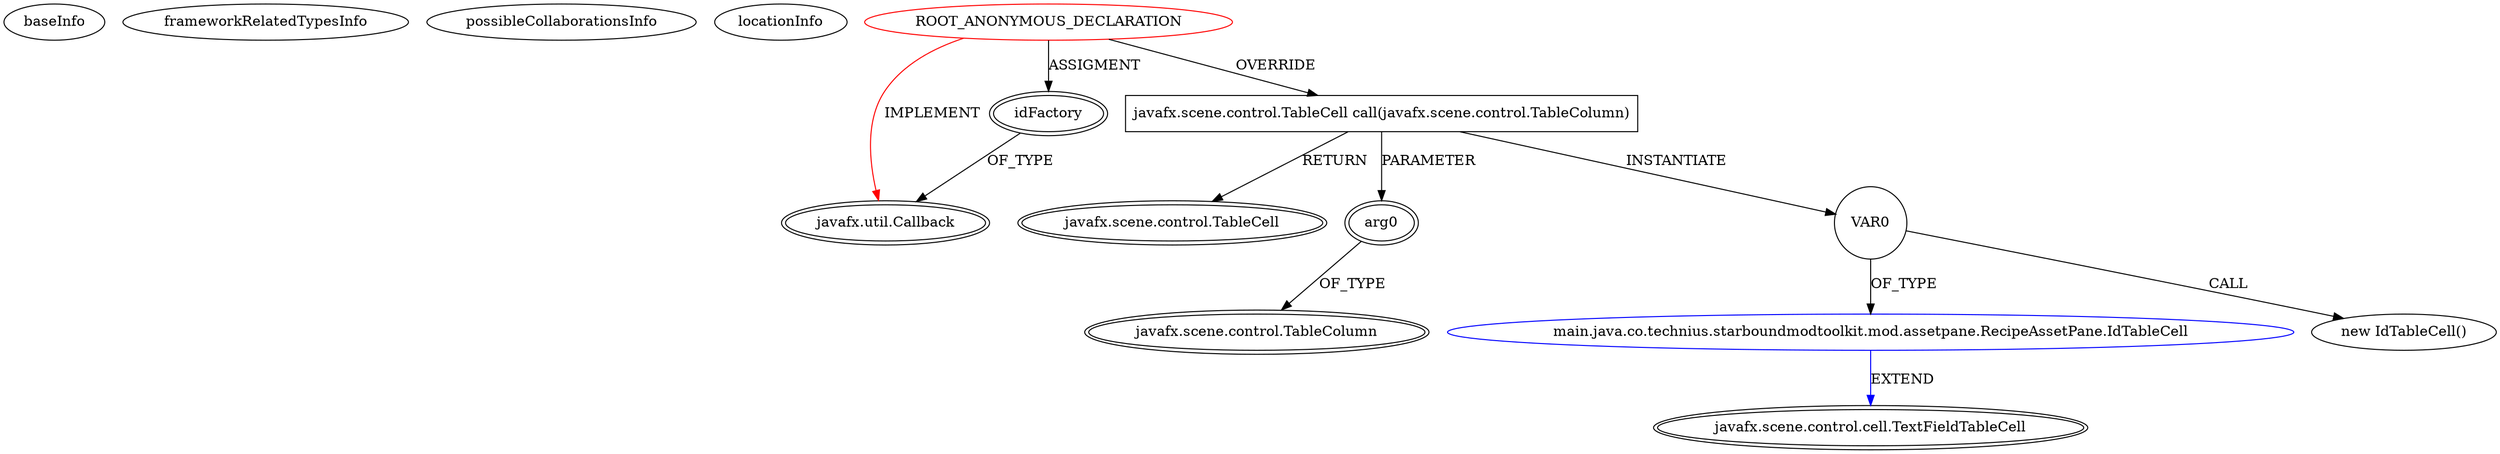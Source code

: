 digraph {
baseInfo[graphId=1430,category="extension_graph",isAnonymous=true,possibleRelation=true]
frameworkRelatedTypesInfo[0="javafx.util.Callback"]
possibleCollaborationsInfo[0="1430~OVERRIDING_METHOD_DECLARATION-INSTANTIATION-~javafx.util.Callback ~javafx.scene.control.cell.TextFieldTableCell ~true~false"]
locationInfo[projectName="Technius-Starbound-Mod-Toolkit",filePath="/Technius-Starbound-Mod-Toolkit/Starbound-Mod-Toolkit-master/src/main/java/co/technius/starboundmodtoolkit/mod/assetpane/RecipeAssetPane.java",contextSignature=" RecipeAssetPane(JsonAsset)",graphId="1430"]
0[label="ROOT_ANONYMOUS_DECLARATION",vertexType="ROOT_ANONYMOUS_DECLARATION",isFrameworkType=false,color=red]
1[label="javafx.util.Callback",vertexType="FRAMEWORK_INTERFACE_TYPE",isFrameworkType=true,peripheries=2]
2[label="idFactory",vertexType="OUTSIDE_VARIABLE_EXPRESION",isFrameworkType=true,peripheries=2]
4[label="javafx.scene.control.TableCell call(javafx.scene.control.TableColumn)",vertexType="OVERRIDING_METHOD_DECLARATION",isFrameworkType=false,shape=box]
5[label="javafx.scene.control.TableCell",vertexType="FRAMEWORK_CLASS_TYPE",isFrameworkType=true,peripheries=2]
6[label="arg0",vertexType="PARAMETER_DECLARATION",isFrameworkType=true,peripheries=2]
7[label="javafx.scene.control.TableColumn",vertexType="FRAMEWORK_CLASS_TYPE",isFrameworkType=true,peripheries=2]
9[label="VAR0",vertexType="VARIABLE_EXPRESION",isFrameworkType=false,shape=circle]
10[label="main.java.co.technius.starboundmodtoolkit.mod.assetpane.RecipeAssetPane.IdTableCell",vertexType="REFERENCE_CLIENT_CLASS_DECLARATION",isFrameworkType=false,color=blue]
11[label="javafx.scene.control.cell.TextFieldTableCell",vertexType="FRAMEWORK_CLASS_TYPE",isFrameworkType=true,peripheries=2]
8[label="new IdTableCell()",vertexType="CONSTRUCTOR_CALL",isFrameworkType=false]
0->1[label="IMPLEMENT",color=red]
0->2[label="ASSIGMENT"]
2->1[label="OF_TYPE"]
0->4[label="OVERRIDE"]
4->5[label="RETURN"]
6->7[label="OF_TYPE"]
4->6[label="PARAMETER"]
4->9[label="INSTANTIATE"]
10->11[label="EXTEND",color=blue]
9->10[label="OF_TYPE"]
9->8[label="CALL"]
}

